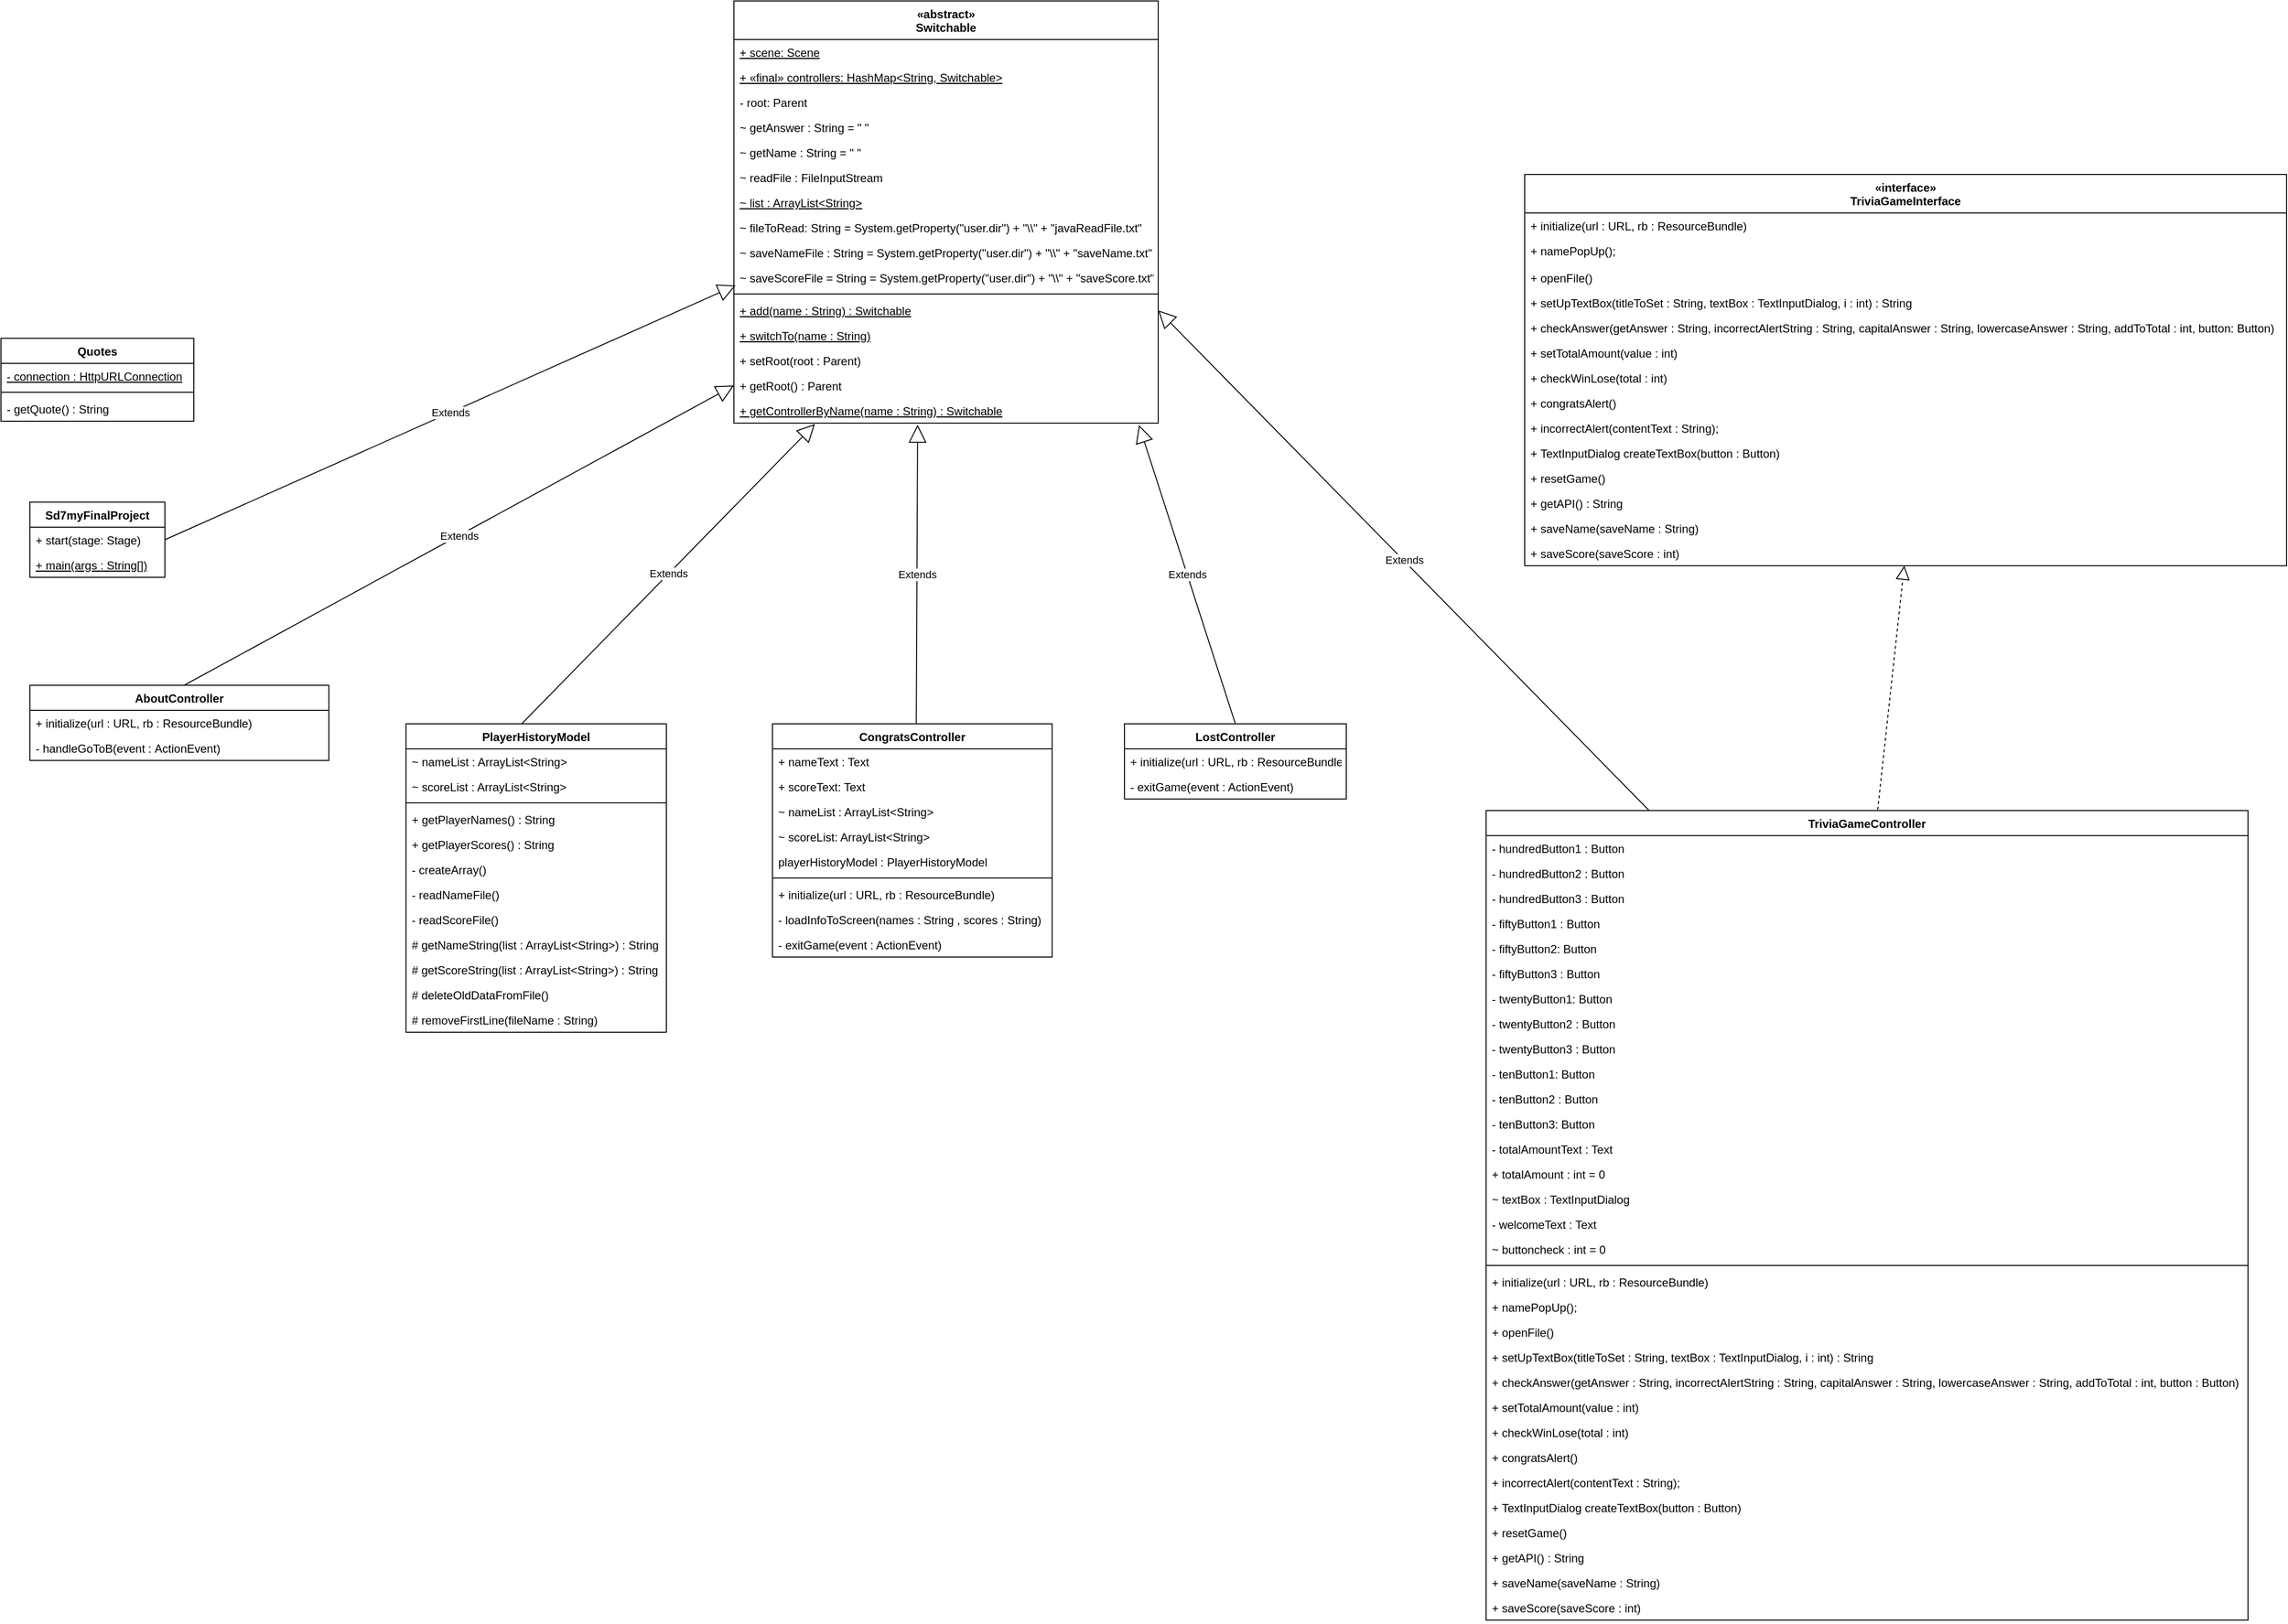 <mxfile version="14.0.1" type="github">
  <diagram id="gQvXxVn0NNRnsmSeAjaD" name="Page-1">
    <mxGraphModel dx="1108" dy="583" grid="1" gridSize="10" guides="1" tooltips="1" connect="1" arrows="1" fold="1" page="1" pageScale="1" pageWidth="850" pageHeight="1100" math="0" shadow="0">
      <root>
        <mxCell id="0" />
        <mxCell id="1" parent="0" />
        <mxCell id="W3TxLNWomMBkSXG4hjIm-2" value="«abstract»&#xa;Switchable" style="swimlane;fontStyle=1;align=center;verticalAlign=top;childLayout=stackLayout;horizontal=1;startSize=40;horizontalStack=0;resizeParent=1;resizeParentMax=0;resizeLast=0;collapsible=1;marginBottom=0;" parent="1" vertex="1">
          <mxGeometry x="870" y="90" width="440" height="438" as="geometry" />
        </mxCell>
        <mxCell id="W3TxLNWomMBkSXG4hjIm-3" value="+ scene: Scene" style="text;strokeColor=none;fillColor=none;align=left;verticalAlign=top;spacingLeft=4;spacingRight=4;overflow=hidden;rotatable=0;points=[[0,0.5],[1,0.5]];portConstraint=eastwest;fontStyle=4" parent="W3TxLNWomMBkSXG4hjIm-2" vertex="1">
          <mxGeometry y="40" width="440" height="26" as="geometry" />
        </mxCell>
        <mxCell id="W3TxLNWomMBkSXG4hjIm-6" value="+ «final» controllers: HashMap&lt;String, Switchable&gt;" style="text;strokeColor=none;fillColor=none;align=left;verticalAlign=top;spacingLeft=4;spacingRight=4;overflow=hidden;rotatable=0;points=[[0,0.5],[1,0.5]];portConstraint=eastwest;fontStyle=4" parent="W3TxLNWomMBkSXG4hjIm-2" vertex="1">
          <mxGeometry y="66" width="440" height="26" as="geometry" />
        </mxCell>
        <mxCell id="W3TxLNWomMBkSXG4hjIm-7" value="- root: Parent" style="text;strokeColor=none;fillColor=none;align=left;verticalAlign=top;spacingLeft=4;spacingRight=4;overflow=hidden;rotatable=0;points=[[0,0.5],[1,0.5]];portConstraint=eastwest;" parent="W3TxLNWomMBkSXG4hjIm-2" vertex="1">
          <mxGeometry y="92" width="440" height="26" as="geometry" />
        </mxCell>
        <mxCell id="W3TxLNWomMBkSXG4hjIm-8" value="~ getAnswer : String = &quot; &quot;" style="text;strokeColor=none;fillColor=none;align=left;verticalAlign=top;spacingLeft=4;spacingRight=4;overflow=hidden;rotatable=0;points=[[0,0.5],[1,0.5]];portConstraint=eastwest;" parent="W3TxLNWomMBkSXG4hjIm-2" vertex="1">
          <mxGeometry y="118" width="440" height="26" as="geometry" />
        </mxCell>
        <mxCell id="W3TxLNWomMBkSXG4hjIm-9" value="~ getName : String = &quot; &quot;" style="text;strokeColor=none;fillColor=none;align=left;verticalAlign=top;spacingLeft=4;spacingRight=4;overflow=hidden;rotatable=0;points=[[0,0.5],[1,0.5]];portConstraint=eastwest;" parent="W3TxLNWomMBkSXG4hjIm-2" vertex="1">
          <mxGeometry y="144" width="440" height="26" as="geometry" />
        </mxCell>
        <mxCell id="W3TxLNWomMBkSXG4hjIm-10" value="~ readFile : FileInputStream" style="text;strokeColor=none;fillColor=none;align=left;verticalAlign=top;spacingLeft=4;spacingRight=4;overflow=hidden;rotatable=0;points=[[0,0.5],[1,0.5]];portConstraint=eastwest;" parent="W3TxLNWomMBkSXG4hjIm-2" vertex="1">
          <mxGeometry y="170" width="440" height="26" as="geometry" />
        </mxCell>
        <mxCell id="W3TxLNWomMBkSXG4hjIm-11" value="~ list : ArrayList&lt;String&gt;" style="text;strokeColor=none;fillColor=none;align=left;verticalAlign=top;spacingLeft=4;spacingRight=4;overflow=hidden;rotatable=0;points=[[0,0.5],[1,0.5]];portConstraint=eastwest;fontStyle=4" parent="W3TxLNWomMBkSXG4hjIm-2" vertex="1">
          <mxGeometry y="196" width="440" height="26" as="geometry" />
        </mxCell>
        <mxCell id="W3TxLNWomMBkSXG4hjIm-12" value="~ fileToRead: String = System.getProperty(&quot;user.dir&quot;) + &quot;\\&quot; + &quot;javaReadFile.txt&quot;" style="text;strokeColor=none;fillColor=none;align=left;verticalAlign=top;spacingLeft=4;spacingRight=4;overflow=hidden;rotatable=0;points=[[0,0.5],[1,0.5]];portConstraint=eastwest;" parent="W3TxLNWomMBkSXG4hjIm-2" vertex="1">
          <mxGeometry y="222" width="440" height="26" as="geometry" />
        </mxCell>
        <mxCell id="W3TxLNWomMBkSXG4hjIm-13" value="~ saveNameFile : String = System.getProperty(&quot;user.dir&quot;) + &quot;\\&quot; + &quot;saveName.txt&quot;" style="text;strokeColor=none;fillColor=none;align=left;verticalAlign=top;spacingLeft=4;spacingRight=4;overflow=hidden;rotatable=0;points=[[0,0.5],[1,0.5]];portConstraint=eastwest;" parent="W3TxLNWomMBkSXG4hjIm-2" vertex="1">
          <mxGeometry y="248" width="440" height="26" as="geometry" />
        </mxCell>
        <mxCell id="W3TxLNWomMBkSXG4hjIm-14" value="~ saveScoreFile = String = System.getProperty(&quot;user.dir&quot;) + &quot;\\&quot; + &quot;saveScore.txt&quot;;" style="text;strokeColor=none;fillColor=none;align=left;verticalAlign=top;spacingLeft=4;spacingRight=4;overflow=hidden;rotatable=0;points=[[0,0.5],[1,0.5]];portConstraint=eastwest;" parent="W3TxLNWomMBkSXG4hjIm-2" vertex="1">
          <mxGeometry y="274" width="440" height="26" as="geometry" />
        </mxCell>
        <mxCell id="W3TxLNWomMBkSXG4hjIm-4" value="" style="line;strokeWidth=1;fillColor=none;align=left;verticalAlign=middle;spacingTop=-1;spacingLeft=3;spacingRight=3;rotatable=0;labelPosition=right;points=[];portConstraint=eastwest;" parent="W3TxLNWomMBkSXG4hjIm-2" vertex="1">
          <mxGeometry y="300" width="440" height="8" as="geometry" />
        </mxCell>
        <mxCell id="W3TxLNWomMBkSXG4hjIm-5" value="+ add(name : String) : Switchable" style="text;strokeColor=none;fillColor=none;align=left;verticalAlign=top;spacingLeft=4;spacingRight=4;overflow=hidden;rotatable=0;points=[[0,0.5],[1,0.5]];portConstraint=eastwest;fontStyle=4" parent="W3TxLNWomMBkSXG4hjIm-2" vertex="1">
          <mxGeometry y="308" width="440" height="26" as="geometry" />
        </mxCell>
        <mxCell id="Ama2jXLuvbdr1ns14wdT-2" value="+ switchTo(name : String)" style="text;strokeColor=none;fillColor=none;align=left;verticalAlign=top;spacingLeft=4;spacingRight=4;overflow=hidden;rotatable=0;points=[[0,0.5],[1,0.5]];portConstraint=eastwest;fontStyle=4" parent="W3TxLNWomMBkSXG4hjIm-2" vertex="1">
          <mxGeometry y="334" width="440" height="26" as="geometry" />
        </mxCell>
        <mxCell id="Ama2jXLuvbdr1ns14wdT-3" value="+ setRoot(root : Parent)" style="text;strokeColor=none;fillColor=none;align=left;verticalAlign=top;spacingLeft=4;spacingRight=4;overflow=hidden;rotatable=0;points=[[0,0.5],[1,0.5]];portConstraint=eastwest;" parent="W3TxLNWomMBkSXG4hjIm-2" vertex="1">
          <mxGeometry y="360" width="440" height="26" as="geometry" />
        </mxCell>
        <mxCell id="Ama2jXLuvbdr1ns14wdT-4" value="+ getRoot() : Parent" style="text;strokeColor=none;fillColor=none;align=left;verticalAlign=top;spacingLeft=4;spacingRight=4;overflow=hidden;rotatable=0;points=[[0,0.5],[1,0.5]];portConstraint=eastwest;" parent="W3TxLNWomMBkSXG4hjIm-2" vertex="1">
          <mxGeometry y="386" width="440" height="26" as="geometry" />
        </mxCell>
        <mxCell id="Ama2jXLuvbdr1ns14wdT-5" value="+ getControllerByName(name : String) : Switchable" style="text;strokeColor=none;fillColor=none;align=left;verticalAlign=top;spacingLeft=4;spacingRight=4;overflow=hidden;rotatable=0;points=[[0,0.5],[1,0.5]];portConstraint=eastwest;fontStyle=4" parent="W3TxLNWomMBkSXG4hjIm-2" vertex="1">
          <mxGeometry y="412" width="440" height="26" as="geometry" />
        </mxCell>
        <mxCell id="Ama2jXLuvbdr1ns14wdT-11" value="PlayerHistoryModel" style="swimlane;fontStyle=1;align=center;verticalAlign=top;childLayout=stackLayout;horizontal=1;startSize=26;horizontalStack=0;resizeParent=1;resizeParentMax=0;resizeLast=0;collapsible=1;marginBottom=0;" parent="1" vertex="1">
          <mxGeometry x="530" y="840" width="270" height="320" as="geometry" />
        </mxCell>
        <mxCell id="Ama2jXLuvbdr1ns14wdT-12" value="~ nameList : ArrayList&lt;String&gt;" style="text;strokeColor=none;fillColor=none;align=left;verticalAlign=top;spacingLeft=4;spacingRight=4;overflow=hidden;rotatable=0;points=[[0,0.5],[1,0.5]];portConstraint=eastwest;" parent="Ama2jXLuvbdr1ns14wdT-11" vertex="1">
          <mxGeometry y="26" width="270" height="26" as="geometry" />
        </mxCell>
        <mxCell id="Ama2jXLuvbdr1ns14wdT-56" value="~ scoreList : ArrayList&lt;String&gt;" style="text;strokeColor=none;fillColor=none;align=left;verticalAlign=top;spacingLeft=4;spacingRight=4;overflow=hidden;rotatable=0;points=[[0,0.5],[1,0.5]];portConstraint=eastwest;" parent="Ama2jXLuvbdr1ns14wdT-11" vertex="1">
          <mxGeometry y="52" width="270" height="26" as="geometry" />
        </mxCell>
        <mxCell id="Ama2jXLuvbdr1ns14wdT-13" value="" style="line;strokeWidth=1;fillColor=none;align=left;verticalAlign=middle;spacingTop=-1;spacingLeft=3;spacingRight=3;rotatable=0;labelPosition=right;points=[];portConstraint=eastwest;" parent="Ama2jXLuvbdr1ns14wdT-11" vertex="1">
          <mxGeometry y="78" width="270" height="8" as="geometry" />
        </mxCell>
        <mxCell id="Ama2jXLuvbdr1ns14wdT-14" value="+ getPlayerNames() : String" style="text;strokeColor=none;fillColor=none;align=left;verticalAlign=top;spacingLeft=4;spacingRight=4;overflow=hidden;rotatable=0;points=[[0,0.5],[1,0.5]];portConstraint=eastwest;" parent="Ama2jXLuvbdr1ns14wdT-11" vertex="1">
          <mxGeometry y="86" width="270" height="26" as="geometry" />
        </mxCell>
        <mxCell id="Ama2jXLuvbdr1ns14wdT-57" value="+ getPlayerScores() : String" style="text;strokeColor=none;fillColor=none;align=left;verticalAlign=top;spacingLeft=4;spacingRight=4;overflow=hidden;rotatable=0;points=[[0,0.5],[1,0.5]];portConstraint=eastwest;" parent="Ama2jXLuvbdr1ns14wdT-11" vertex="1">
          <mxGeometry y="112" width="270" height="26" as="geometry" />
        </mxCell>
        <mxCell id="Ama2jXLuvbdr1ns14wdT-58" value="- createArray()" style="text;strokeColor=none;fillColor=none;align=left;verticalAlign=top;spacingLeft=4;spacingRight=4;overflow=hidden;rotatable=0;points=[[0,0.5],[1,0.5]];portConstraint=eastwest;" parent="Ama2jXLuvbdr1ns14wdT-11" vertex="1">
          <mxGeometry y="138" width="270" height="26" as="geometry" />
        </mxCell>
        <mxCell id="Ama2jXLuvbdr1ns14wdT-59" value="- readNameFile()" style="text;strokeColor=none;fillColor=none;align=left;verticalAlign=top;spacingLeft=4;spacingRight=4;overflow=hidden;rotatable=0;points=[[0,0.5],[1,0.5]];portConstraint=eastwest;" parent="Ama2jXLuvbdr1ns14wdT-11" vertex="1">
          <mxGeometry y="164" width="270" height="26" as="geometry" />
        </mxCell>
        <mxCell id="Ama2jXLuvbdr1ns14wdT-60" value="- readScoreFile()" style="text;strokeColor=none;fillColor=none;align=left;verticalAlign=top;spacingLeft=4;spacingRight=4;overflow=hidden;rotatable=0;points=[[0,0.5],[1,0.5]];portConstraint=eastwest;" parent="Ama2jXLuvbdr1ns14wdT-11" vertex="1">
          <mxGeometry y="190" width="270" height="26" as="geometry" />
        </mxCell>
        <mxCell id="Ama2jXLuvbdr1ns14wdT-61" value="# getNameString(list : ArrayList&lt;String&gt;) : String" style="text;strokeColor=none;fillColor=none;align=left;verticalAlign=top;spacingLeft=4;spacingRight=4;overflow=hidden;rotatable=0;points=[[0,0.5],[1,0.5]];portConstraint=eastwest;" parent="Ama2jXLuvbdr1ns14wdT-11" vertex="1">
          <mxGeometry y="216" width="270" height="26" as="geometry" />
        </mxCell>
        <mxCell id="Ama2jXLuvbdr1ns14wdT-62" value="# getScoreString(list : ArrayList&lt;String&gt;) : String" style="text;strokeColor=none;fillColor=none;align=left;verticalAlign=top;spacingLeft=4;spacingRight=4;overflow=hidden;rotatable=0;points=[[0,0.5],[1,0.5]];portConstraint=eastwest;" parent="Ama2jXLuvbdr1ns14wdT-11" vertex="1">
          <mxGeometry y="242" width="270" height="26" as="geometry" />
        </mxCell>
        <mxCell id="Ama2jXLuvbdr1ns14wdT-63" value="# deleteOldDataFromFile()" style="text;strokeColor=none;fillColor=none;align=left;verticalAlign=top;spacingLeft=4;spacingRight=4;overflow=hidden;rotatable=0;points=[[0,0.5],[1,0.5]];portConstraint=eastwest;" parent="Ama2jXLuvbdr1ns14wdT-11" vertex="1">
          <mxGeometry y="268" width="270" height="26" as="geometry" />
        </mxCell>
        <mxCell id="Ama2jXLuvbdr1ns14wdT-64" value="# removeFirstLine(fileName : String)" style="text;strokeColor=none;fillColor=none;align=left;verticalAlign=top;spacingLeft=4;spacingRight=4;overflow=hidden;rotatable=0;points=[[0,0.5],[1,0.5]];portConstraint=eastwest;" parent="Ama2jXLuvbdr1ns14wdT-11" vertex="1">
          <mxGeometry y="294" width="270" height="26" as="geometry" />
        </mxCell>
        <mxCell id="Ama2jXLuvbdr1ns14wdT-15" value="CongratsController" style="swimlane;fontStyle=1;align=center;verticalAlign=top;childLayout=stackLayout;horizontal=1;startSize=26;horizontalStack=0;resizeParent=1;resizeParentMax=0;resizeLast=0;collapsible=1;marginBottom=0;" parent="1" vertex="1">
          <mxGeometry x="910" y="840" width="290" height="242" as="geometry" />
        </mxCell>
        <mxCell id="Ama2jXLuvbdr1ns14wdT-16" value="+ nameText : Text" style="text;strokeColor=none;fillColor=none;align=left;verticalAlign=top;spacingLeft=4;spacingRight=4;overflow=hidden;rotatable=0;points=[[0,0.5],[1,0.5]];portConstraint=eastwest;" parent="Ama2jXLuvbdr1ns14wdT-15" vertex="1">
          <mxGeometry y="26" width="290" height="26" as="geometry" />
        </mxCell>
        <mxCell id="Ama2jXLuvbdr1ns14wdT-66" value="+ scoreText: Text" style="text;strokeColor=none;fillColor=none;align=left;verticalAlign=top;spacingLeft=4;spacingRight=4;overflow=hidden;rotatable=0;points=[[0,0.5],[1,0.5]];portConstraint=eastwest;" parent="Ama2jXLuvbdr1ns14wdT-15" vertex="1">
          <mxGeometry y="52" width="290" height="26" as="geometry" />
        </mxCell>
        <mxCell id="Ama2jXLuvbdr1ns14wdT-67" value="~ nameList : ArrayList&lt;String&gt;" style="text;strokeColor=none;fillColor=none;align=left;verticalAlign=top;spacingLeft=4;spacingRight=4;overflow=hidden;rotatable=0;points=[[0,0.5],[1,0.5]];portConstraint=eastwest;" parent="Ama2jXLuvbdr1ns14wdT-15" vertex="1">
          <mxGeometry y="78" width="290" height="26" as="geometry" />
        </mxCell>
        <mxCell id="Ama2jXLuvbdr1ns14wdT-68" value="~ scoreList: ArrayList&lt;String&gt;" style="text;strokeColor=none;fillColor=none;align=left;verticalAlign=top;spacingLeft=4;spacingRight=4;overflow=hidden;rotatable=0;points=[[0,0.5],[1,0.5]];portConstraint=eastwest;" parent="Ama2jXLuvbdr1ns14wdT-15" vertex="1">
          <mxGeometry y="104" width="290" height="26" as="geometry" />
        </mxCell>
        <mxCell id="Ama2jXLuvbdr1ns14wdT-69" value="playerHistoryModel : PlayerHistoryModel " style="text;strokeColor=none;fillColor=none;align=left;verticalAlign=top;spacingLeft=4;spacingRight=4;overflow=hidden;rotatable=0;points=[[0,0.5],[1,0.5]];portConstraint=eastwest;" parent="Ama2jXLuvbdr1ns14wdT-15" vertex="1">
          <mxGeometry y="130" width="290" height="26" as="geometry" />
        </mxCell>
        <mxCell id="Ama2jXLuvbdr1ns14wdT-17" value="" style="line;strokeWidth=1;fillColor=none;align=left;verticalAlign=middle;spacingTop=-1;spacingLeft=3;spacingRight=3;rotatable=0;labelPosition=right;points=[];portConstraint=eastwest;" parent="Ama2jXLuvbdr1ns14wdT-15" vertex="1">
          <mxGeometry y="156" width="290" height="8" as="geometry" />
        </mxCell>
        <mxCell id="Ama2jXLuvbdr1ns14wdT-18" value="+ initialize(url : URL, rb : ResourceBundle)" style="text;strokeColor=none;fillColor=none;align=left;verticalAlign=top;spacingLeft=4;spacingRight=4;overflow=hidden;rotatable=0;points=[[0,0.5],[1,0.5]];portConstraint=eastwest;" parent="Ama2jXLuvbdr1ns14wdT-15" vertex="1">
          <mxGeometry y="164" width="290" height="26" as="geometry" />
        </mxCell>
        <mxCell id="Ama2jXLuvbdr1ns14wdT-70" value="- loadInfoToScreen(names : String , scores : String)" style="text;strokeColor=none;fillColor=none;align=left;verticalAlign=top;spacingLeft=4;spacingRight=4;overflow=hidden;rotatable=0;points=[[0,0.5],[1,0.5]];portConstraint=eastwest;" parent="Ama2jXLuvbdr1ns14wdT-15" vertex="1">
          <mxGeometry y="190" width="290" height="26" as="geometry" />
        </mxCell>
        <mxCell id="Ama2jXLuvbdr1ns14wdT-71" value="- exitGame(event : ActionEvent)" style="text;strokeColor=none;fillColor=none;align=left;verticalAlign=top;spacingLeft=4;spacingRight=4;overflow=hidden;rotatable=0;points=[[0,0.5],[1,0.5]];portConstraint=eastwest;" parent="Ama2jXLuvbdr1ns14wdT-15" vertex="1">
          <mxGeometry y="216" width="290" height="26" as="geometry" />
        </mxCell>
        <mxCell id="Ama2jXLuvbdr1ns14wdT-19" value="LostController" style="swimlane;fontStyle=1;align=center;verticalAlign=top;childLayout=stackLayout;horizontal=1;startSize=26;horizontalStack=0;resizeParent=1;resizeParentMax=0;resizeLast=0;collapsible=1;marginBottom=0;" parent="1" vertex="1">
          <mxGeometry x="1275" y="840" width="230" height="78" as="geometry" />
        </mxCell>
        <mxCell id="Ama2jXLuvbdr1ns14wdT-22" value="+ initialize(url : URL, rb : ResourceBundle)" style="text;strokeColor=none;fillColor=none;align=left;verticalAlign=top;spacingLeft=4;spacingRight=4;overflow=hidden;rotatable=0;points=[[0,0.5],[1,0.5]];portConstraint=eastwest;" parent="Ama2jXLuvbdr1ns14wdT-19" vertex="1">
          <mxGeometry y="26" width="230" height="26" as="geometry" />
        </mxCell>
        <mxCell id="Ama2jXLuvbdr1ns14wdT-72" value="- exitGame(event : ActionEvent)" style="text;strokeColor=none;fillColor=none;align=left;verticalAlign=top;spacingLeft=4;spacingRight=4;overflow=hidden;rotatable=0;points=[[0,0.5],[1,0.5]];portConstraint=eastwest;" parent="Ama2jXLuvbdr1ns14wdT-19" vertex="1">
          <mxGeometry y="52" width="230" height="26" as="geometry" />
        </mxCell>
        <mxCell id="Ama2jXLuvbdr1ns14wdT-23" value="Quotes" style="swimlane;fontStyle=1;align=center;verticalAlign=top;childLayout=stackLayout;horizontal=1;startSize=26;horizontalStack=0;resizeParent=1;resizeParentMax=0;resizeLast=0;collapsible=1;marginBottom=0;" parent="1" vertex="1">
          <mxGeometry x="110" y="440" width="200" height="86" as="geometry" />
        </mxCell>
        <mxCell id="Ama2jXLuvbdr1ns14wdT-24" value="- connection : HttpURLConnection" style="text;strokeColor=none;fillColor=none;align=left;verticalAlign=top;spacingLeft=4;spacingRight=4;overflow=hidden;rotatable=0;points=[[0,0.5],[1,0.5]];portConstraint=eastwest;fontStyle=4" parent="Ama2jXLuvbdr1ns14wdT-23" vertex="1">
          <mxGeometry y="26" width="200" height="26" as="geometry" />
        </mxCell>
        <mxCell id="Ama2jXLuvbdr1ns14wdT-25" value="" style="line;strokeWidth=1;fillColor=none;align=left;verticalAlign=middle;spacingTop=-1;spacingLeft=3;spacingRight=3;rotatable=0;labelPosition=right;points=[];portConstraint=eastwest;" parent="Ama2jXLuvbdr1ns14wdT-23" vertex="1">
          <mxGeometry y="52" width="200" height="8" as="geometry" />
        </mxCell>
        <mxCell id="Ama2jXLuvbdr1ns14wdT-26" value="- getQuote() : String" style="text;strokeColor=none;fillColor=none;align=left;verticalAlign=top;spacingLeft=4;spacingRight=4;overflow=hidden;rotatable=0;points=[[0,0.5],[1,0.5]];portConstraint=eastwest;" parent="Ama2jXLuvbdr1ns14wdT-23" vertex="1">
          <mxGeometry y="60" width="200" height="26" as="geometry" />
        </mxCell>
        <mxCell id="Ama2jXLuvbdr1ns14wdT-31" value="AboutController" style="swimlane;fontStyle=1;align=center;verticalAlign=top;childLayout=stackLayout;horizontal=1;startSize=26;horizontalStack=0;resizeParent=1;resizeParentMax=0;resizeLast=0;collapsible=1;marginBottom=0;" parent="1" vertex="1">
          <mxGeometry x="140" y="800" width="310" height="78" as="geometry" />
        </mxCell>
        <mxCell id="Ama2jXLuvbdr1ns14wdT-34" value="+ initialize(url : URL, rb : ResourceBundle)" style="text;strokeColor=none;fillColor=none;align=left;verticalAlign=top;spacingLeft=4;spacingRight=4;overflow=hidden;rotatable=0;points=[[0,0.5],[1,0.5]];portConstraint=eastwest;" parent="Ama2jXLuvbdr1ns14wdT-31" vertex="1">
          <mxGeometry y="26" width="310" height="26" as="geometry" />
        </mxCell>
        <mxCell id="Ama2jXLuvbdr1ns14wdT-54" value="- handleGoToB(event : ActionEvent)" style="text;strokeColor=none;fillColor=none;align=left;verticalAlign=top;spacingLeft=4;spacingRight=4;overflow=hidden;rotatable=0;points=[[0,0.5],[1,0.5]];portConstraint=eastwest;" parent="Ama2jXLuvbdr1ns14wdT-31" vertex="1">
          <mxGeometry y="52" width="310" height="26" as="geometry" />
        </mxCell>
        <mxCell id="Ama2jXLuvbdr1ns14wdT-35" value="Sd7myFinalProject" style="swimlane;fontStyle=1;align=center;verticalAlign=top;childLayout=stackLayout;horizontal=1;startSize=26;horizontalStack=0;resizeParent=1;resizeParentMax=0;resizeLast=0;collapsible=1;marginBottom=0;" parent="1" vertex="1">
          <mxGeometry x="140" y="610" width="140" height="78" as="geometry" />
        </mxCell>
        <mxCell id="Ama2jXLuvbdr1ns14wdT-38" value="+ start(stage: Stage)" style="text;strokeColor=none;fillColor=none;align=left;verticalAlign=top;spacingLeft=4;spacingRight=4;overflow=hidden;rotatable=0;points=[[0,0.5],[1,0.5]];portConstraint=eastwest;" parent="Ama2jXLuvbdr1ns14wdT-35" vertex="1">
          <mxGeometry y="26" width="140" height="26" as="geometry" />
        </mxCell>
        <mxCell id="Ama2jXLuvbdr1ns14wdT-53" value="+ main(args : String[])" style="text;strokeColor=none;fillColor=none;align=left;verticalAlign=top;spacingLeft=4;spacingRight=4;overflow=hidden;rotatable=0;points=[[0,0.5],[1,0.5]];portConstraint=eastwest;fontStyle=4" parent="Ama2jXLuvbdr1ns14wdT-35" vertex="1">
          <mxGeometry y="52" width="140" height="26" as="geometry" />
        </mxCell>
        <mxCell id="Ama2jXLuvbdr1ns14wdT-92" value="«interface»&#xa;TriviaGameInterface" style="swimlane;fontStyle=1;align=center;verticalAlign=top;childLayout=stackLayout;horizontal=1;startSize=40;horizontalStack=0;resizeParent=1;resizeParentMax=0;resizeLast=0;collapsible=1;marginBottom=0;" parent="1" vertex="1">
          <mxGeometry x="1690" y="270" width="790" height="406" as="geometry" />
        </mxCell>
        <mxCell id="Ama2jXLuvbdr1ns14wdT-93" value="+ initialize(url : URL, rb : ResourceBundle)" style="text;strokeColor=none;fillColor=none;align=left;verticalAlign=top;spacingLeft=4;spacingRight=4;overflow=hidden;rotatable=0;points=[[0,0.5],[1,0.5]];portConstraint=eastwest;" parent="Ama2jXLuvbdr1ns14wdT-92" vertex="1">
          <mxGeometry y="40" width="790" height="26" as="geometry" />
        </mxCell>
        <mxCell id="Ama2jXLuvbdr1ns14wdT-94" value="+ namePopUp();" style="text;strokeColor=none;fillColor=none;align=left;verticalAlign=top;spacingLeft=4;spacingRight=4;overflow=hidden;rotatable=0;points=[[0,0.5],[1,0.5]];portConstraint=eastwest;" parent="Ama2jXLuvbdr1ns14wdT-92" vertex="1">
          <mxGeometry y="66" width="790" height="28" as="geometry" />
        </mxCell>
        <mxCell id="Ama2jXLuvbdr1ns14wdT-95" value="+ openFile()" style="text;strokeColor=none;fillColor=none;align=left;verticalAlign=top;spacingLeft=4;spacingRight=4;overflow=hidden;rotatable=0;points=[[0,0.5],[1,0.5]];portConstraint=eastwest;" parent="Ama2jXLuvbdr1ns14wdT-92" vertex="1">
          <mxGeometry y="94" width="790" height="26" as="geometry" />
        </mxCell>
        <mxCell id="Ama2jXLuvbdr1ns14wdT-96" value="+ setUpTextBox(titleToSet : String, textBox : TextInputDialog, i : int) : String" style="text;strokeColor=none;fillColor=none;align=left;verticalAlign=top;spacingLeft=4;spacingRight=4;overflow=hidden;rotatable=0;points=[[0,0.5],[1,0.5]];portConstraint=eastwest;" parent="Ama2jXLuvbdr1ns14wdT-92" vertex="1">
          <mxGeometry y="120" width="790" height="26" as="geometry" />
        </mxCell>
        <mxCell id="Ama2jXLuvbdr1ns14wdT-97" value="+ checkAnswer(getAnswer : String, incorrectAlertString : String, capitalAnswer : String, lowercaseAnswer : String, addToTotal : int, button: Button)" style="text;strokeColor=none;fillColor=none;align=left;verticalAlign=top;spacingLeft=4;spacingRight=4;overflow=hidden;rotatable=0;points=[[0,0.5],[1,0.5]];portConstraint=eastwest;" parent="Ama2jXLuvbdr1ns14wdT-92" vertex="1">
          <mxGeometry y="146" width="790" height="26" as="geometry" />
        </mxCell>
        <mxCell id="Ama2jXLuvbdr1ns14wdT-98" value="+ setTotalAmount(value : int)" style="text;strokeColor=none;fillColor=none;align=left;verticalAlign=top;spacingLeft=4;spacingRight=4;overflow=hidden;rotatable=0;points=[[0,0.5],[1,0.5]];portConstraint=eastwest;" parent="Ama2jXLuvbdr1ns14wdT-92" vertex="1">
          <mxGeometry y="172" width="790" height="26" as="geometry" />
        </mxCell>
        <mxCell id="Ama2jXLuvbdr1ns14wdT-99" value="+ checkWinLose(total : int)" style="text;strokeColor=none;fillColor=none;align=left;verticalAlign=top;spacingLeft=4;spacingRight=4;overflow=hidden;rotatable=0;points=[[0,0.5],[1,0.5]];portConstraint=eastwest;" parent="Ama2jXLuvbdr1ns14wdT-92" vertex="1">
          <mxGeometry y="198" width="790" height="26" as="geometry" />
        </mxCell>
        <mxCell id="Ama2jXLuvbdr1ns14wdT-100" value="+ congratsAlert()" style="text;strokeColor=none;fillColor=none;align=left;verticalAlign=top;spacingLeft=4;spacingRight=4;overflow=hidden;rotatable=0;points=[[0,0.5],[1,0.5]];portConstraint=eastwest;" parent="Ama2jXLuvbdr1ns14wdT-92" vertex="1">
          <mxGeometry y="224" width="790" height="26" as="geometry" />
        </mxCell>
        <mxCell id="Ama2jXLuvbdr1ns14wdT-101" value="+ incorrectAlert(contentText : String);" style="text;strokeColor=none;fillColor=none;align=left;verticalAlign=top;spacingLeft=4;spacingRight=4;overflow=hidden;rotatable=0;points=[[0,0.5],[1,0.5]];portConstraint=eastwest;" parent="Ama2jXLuvbdr1ns14wdT-92" vertex="1">
          <mxGeometry y="250" width="790" height="26" as="geometry" />
        </mxCell>
        <mxCell id="Ama2jXLuvbdr1ns14wdT-102" value="+ TextInputDialog createTextBox(button : Button)" style="text;strokeColor=none;fillColor=none;align=left;verticalAlign=top;spacingLeft=4;spacingRight=4;overflow=hidden;rotatable=0;points=[[0,0.5],[1,0.5]];portConstraint=eastwest;" parent="Ama2jXLuvbdr1ns14wdT-92" vertex="1">
          <mxGeometry y="276" width="790" height="26" as="geometry" />
        </mxCell>
        <mxCell id="Ama2jXLuvbdr1ns14wdT-103" value="+ resetGame()" style="text;strokeColor=none;fillColor=none;align=left;verticalAlign=top;spacingLeft=4;spacingRight=4;overflow=hidden;rotatable=0;points=[[0,0.5],[1,0.5]];portConstraint=eastwest;" parent="Ama2jXLuvbdr1ns14wdT-92" vertex="1">
          <mxGeometry y="302" width="790" height="26" as="geometry" />
        </mxCell>
        <mxCell id="Ama2jXLuvbdr1ns14wdT-104" value="+ getAPI() : String" style="text;strokeColor=none;fillColor=none;align=left;verticalAlign=top;spacingLeft=4;spacingRight=4;overflow=hidden;rotatable=0;points=[[0,0.5],[1,0.5]];portConstraint=eastwest;" parent="Ama2jXLuvbdr1ns14wdT-92" vertex="1">
          <mxGeometry y="328" width="790" height="26" as="geometry" />
        </mxCell>
        <mxCell id="Ama2jXLuvbdr1ns14wdT-105" value="+ saveName(saveName : String)" style="text;strokeColor=none;fillColor=none;align=left;verticalAlign=top;spacingLeft=4;spacingRight=4;overflow=hidden;rotatable=0;points=[[0,0.5],[1,0.5]];portConstraint=eastwest;" parent="Ama2jXLuvbdr1ns14wdT-92" vertex="1">
          <mxGeometry y="354" width="790" height="26" as="geometry" />
        </mxCell>
        <mxCell id="Ama2jXLuvbdr1ns14wdT-106" value="+ saveScore(saveScore : int)" style="text;strokeColor=none;fillColor=none;align=left;verticalAlign=top;spacingLeft=4;spacingRight=4;overflow=hidden;rotatable=0;points=[[0,0.5],[1,0.5]];portConstraint=eastwest;" parent="Ama2jXLuvbdr1ns14wdT-92" vertex="1">
          <mxGeometry y="380" width="790" height="26" as="geometry" />
        </mxCell>
        <mxCell id="26JXpx6nsNylsn1MKvOH-1" value="TriviaGameController" style="swimlane;fontStyle=1;align=center;verticalAlign=top;childLayout=stackLayout;horizontal=1;startSize=26;horizontalStack=0;resizeParent=1;resizeParentMax=0;resizeLast=0;collapsible=1;marginBottom=0;" parent="1" vertex="1">
          <mxGeometry x="1650" y="930" width="790" height="840" as="geometry" />
        </mxCell>
        <mxCell id="26JXpx6nsNylsn1MKvOH-2" value="- hundredButton1 : Button" style="text;strokeColor=none;fillColor=none;align=left;verticalAlign=top;spacingLeft=4;spacingRight=4;overflow=hidden;rotatable=0;points=[[0,0.5],[1,0.5]];portConstraint=eastwest;" parent="26JXpx6nsNylsn1MKvOH-1" vertex="1">
          <mxGeometry y="26" width="790" height="26" as="geometry" />
        </mxCell>
        <mxCell id="26JXpx6nsNylsn1MKvOH-19" value="- hundredButton2 : Button" style="text;strokeColor=none;fillColor=none;align=left;verticalAlign=top;spacingLeft=4;spacingRight=4;overflow=hidden;rotatable=0;points=[[0,0.5],[1,0.5]];portConstraint=eastwest;" parent="26JXpx6nsNylsn1MKvOH-1" vertex="1">
          <mxGeometry y="52" width="790" height="26" as="geometry" />
        </mxCell>
        <mxCell id="26JXpx6nsNylsn1MKvOH-20" value="- hundredButton3 : Button" style="text;strokeColor=none;fillColor=none;align=left;verticalAlign=top;spacingLeft=4;spacingRight=4;overflow=hidden;rotatable=0;points=[[0,0.5],[1,0.5]];portConstraint=eastwest;" parent="26JXpx6nsNylsn1MKvOH-1" vertex="1">
          <mxGeometry y="78" width="790" height="26" as="geometry" />
        </mxCell>
        <mxCell id="26JXpx6nsNylsn1MKvOH-21" value="- fiftyButton1 : Button" style="text;strokeColor=none;fillColor=none;align=left;verticalAlign=top;spacingLeft=4;spacingRight=4;overflow=hidden;rotatable=0;points=[[0,0.5],[1,0.5]];portConstraint=eastwest;" parent="26JXpx6nsNylsn1MKvOH-1" vertex="1">
          <mxGeometry y="104" width="790" height="26" as="geometry" />
        </mxCell>
        <mxCell id="26JXpx6nsNylsn1MKvOH-22" value="- fiftyButton2: Button" style="text;strokeColor=none;fillColor=none;align=left;verticalAlign=top;spacingLeft=4;spacingRight=4;overflow=hidden;rotatable=0;points=[[0,0.5],[1,0.5]];portConstraint=eastwest;" parent="26JXpx6nsNylsn1MKvOH-1" vertex="1">
          <mxGeometry y="130" width="790" height="26" as="geometry" />
        </mxCell>
        <mxCell id="26JXpx6nsNylsn1MKvOH-23" value="- fiftyButton3 : Button" style="text;strokeColor=none;fillColor=none;align=left;verticalAlign=top;spacingLeft=4;spacingRight=4;overflow=hidden;rotatable=0;points=[[0,0.5],[1,0.5]];portConstraint=eastwest;" parent="26JXpx6nsNylsn1MKvOH-1" vertex="1">
          <mxGeometry y="156" width="790" height="26" as="geometry" />
        </mxCell>
        <mxCell id="26JXpx6nsNylsn1MKvOH-24" value="- twentyButton1: Button" style="text;strokeColor=none;fillColor=none;align=left;verticalAlign=top;spacingLeft=4;spacingRight=4;overflow=hidden;rotatable=0;points=[[0,0.5],[1,0.5]];portConstraint=eastwest;" parent="26JXpx6nsNylsn1MKvOH-1" vertex="1">
          <mxGeometry y="182" width="790" height="26" as="geometry" />
        </mxCell>
        <mxCell id="26JXpx6nsNylsn1MKvOH-25" value="- twentyButton2 : Button" style="text;strokeColor=none;fillColor=none;align=left;verticalAlign=top;spacingLeft=4;spacingRight=4;overflow=hidden;rotatable=0;points=[[0,0.5],[1,0.5]];portConstraint=eastwest;" parent="26JXpx6nsNylsn1MKvOH-1" vertex="1">
          <mxGeometry y="208" width="790" height="26" as="geometry" />
        </mxCell>
        <mxCell id="26JXpx6nsNylsn1MKvOH-26" value="- twentyButton3 : Button" style="text;strokeColor=none;fillColor=none;align=left;verticalAlign=top;spacingLeft=4;spacingRight=4;overflow=hidden;rotatable=0;points=[[0,0.5],[1,0.5]];portConstraint=eastwest;" parent="26JXpx6nsNylsn1MKvOH-1" vertex="1">
          <mxGeometry y="234" width="790" height="26" as="geometry" />
        </mxCell>
        <mxCell id="26JXpx6nsNylsn1MKvOH-27" value="- tenButton1: Button" style="text;strokeColor=none;fillColor=none;align=left;verticalAlign=top;spacingLeft=4;spacingRight=4;overflow=hidden;rotatable=0;points=[[0,0.5],[1,0.5]];portConstraint=eastwest;" parent="26JXpx6nsNylsn1MKvOH-1" vertex="1">
          <mxGeometry y="260" width="790" height="26" as="geometry" />
        </mxCell>
        <mxCell id="26JXpx6nsNylsn1MKvOH-28" value="- tenButton2 : Button" style="text;strokeColor=none;fillColor=none;align=left;verticalAlign=top;spacingLeft=4;spacingRight=4;overflow=hidden;rotatable=0;points=[[0,0.5],[1,0.5]];portConstraint=eastwest;" parent="26JXpx6nsNylsn1MKvOH-1" vertex="1">
          <mxGeometry y="286" width="790" height="26" as="geometry" />
        </mxCell>
        <mxCell id="26JXpx6nsNylsn1MKvOH-29" value="- tenButton3: Button" style="text;strokeColor=none;fillColor=none;align=left;verticalAlign=top;spacingLeft=4;spacingRight=4;overflow=hidden;rotatable=0;points=[[0,0.5],[1,0.5]];portConstraint=eastwest;" parent="26JXpx6nsNylsn1MKvOH-1" vertex="1">
          <mxGeometry y="312" width="790" height="26" as="geometry" />
        </mxCell>
        <mxCell id="26JXpx6nsNylsn1MKvOH-30" value="- totalAmountText : Text" style="text;strokeColor=none;fillColor=none;align=left;verticalAlign=top;spacingLeft=4;spacingRight=4;overflow=hidden;rotatable=0;points=[[0,0.5],[1,0.5]];portConstraint=eastwest;" parent="26JXpx6nsNylsn1MKvOH-1" vertex="1">
          <mxGeometry y="338" width="790" height="26" as="geometry" />
        </mxCell>
        <mxCell id="26JXpx6nsNylsn1MKvOH-31" value="+ totalAmount : int = 0" style="text;strokeColor=none;fillColor=none;align=left;verticalAlign=top;spacingLeft=4;spacingRight=4;overflow=hidden;rotatable=0;points=[[0,0.5],[1,0.5]];portConstraint=eastwest;" parent="26JXpx6nsNylsn1MKvOH-1" vertex="1">
          <mxGeometry y="364" width="790" height="26" as="geometry" />
        </mxCell>
        <mxCell id="26JXpx6nsNylsn1MKvOH-32" value="~ textBox : TextInputDialog" style="text;strokeColor=none;fillColor=none;align=left;verticalAlign=top;spacingLeft=4;spacingRight=4;overflow=hidden;rotatable=0;points=[[0,0.5],[1,0.5]];portConstraint=eastwest;" parent="26JXpx6nsNylsn1MKvOH-1" vertex="1">
          <mxGeometry y="390" width="790" height="26" as="geometry" />
        </mxCell>
        <mxCell id="26JXpx6nsNylsn1MKvOH-33" value="- welcomeText : Text" style="text;strokeColor=none;fillColor=none;align=left;verticalAlign=top;spacingLeft=4;spacingRight=4;overflow=hidden;rotatable=0;points=[[0,0.5],[1,0.5]];portConstraint=eastwest;" parent="26JXpx6nsNylsn1MKvOH-1" vertex="1">
          <mxGeometry y="416" width="790" height="26" as="geometry" />
        </mxCell>
        <mxCell id="26JXpx6nsNylsn1MKvOH-34" value="~ buttoncheck : int = 0" style="text;strokeColor=none;fillColor=none;align=left;verticalAlign=top;spacingLeft=4;spacingRight=4;overflow=hidden;rotatable=0;points=[[0,0.5],[1,0.5]];portConstraint=eastwest;" parent="26JXpx6nsNylsn1MKvOH-1" vertex="1">
          <mxGeometry y="442" width="790" height="26" as="geometry" />
        </mxCell>
        <mxCell id="26JXpx6nsNylsn1MKvOH-3" value="" style="line;strokeWidth=1;fillColor=none;align=left;verticalAlign=middle;spacingTop=-1;spacingLeft=3;spacingRight=3;rotatable=0;labelPosition=right;points=[];portConstraint=eastwest;" parent="26JXpx6nsNylsn1MKvOH-1" vertex="1">
          <mxGeometry y="468" width="790" height="8" as="geometry" />
        </mxCell>
        <mxCell id="26JXpx6nsNylsn1MKvOH-4" value="+ initialize(url : URL, rb : ResourceBundle)" style="text;strokeColor=none;fillColor=none;align=left;verticalAlign=top;spacingLeft=4;spacingRight=4;overflow=hidden;rotatable=0;points=[[0,0.5],[1,0.5]];portConstraint=eastwest;" parent="26JXpx6nsNylsn1MKvOH-1" vertex="1">
          <mxGeometry y="476" width="790" height="26" as="geometry" />
        </mxCell>
        <mxCell id="26JXpx6nsNylsn1MKvOH-5" value="+ namePopUp();" style="text;strokeColor=none;fillColor=none;align=left;verticalAlign=top;spacingLeft=4;spacingRight=4;overflow=hidden;rotatable=0;points=[[0,0.5],[1,0.5]];portConstraint=eastwest;" parent="26JXpx6nsNylsn1MKvOH-1" vertex="1">
          <mxGeometry y="502" width="790" height="26" as="geometry" />
        </mxCell>
        <mxCell id="26JXpx6nsNylsn1MKvOH-7" value="+ openFile()" style="text;strokeColor=none;fillColor=none;align=left;verticalAlign=top;spacingLeft=4;spacingRight=4;overflow=hidden;rotatable=0;points=[[0,0.5],[1,0.5]];portConstraint=eastwest;" parent="26JXpx6nsNylsn1MKvOH-1" vertex="1">
          <mxGeometry y="528" width="790" height="26" as="geometry" />
        </mxCell>
        <mxCell id="26JXpx6nsNylsn1MKvOH-8" value="+ setUpTextBox(titleToSet : String, textBox : TextInputDialog, i : int) : String" style="text;strokeColor=none;fillColor=none;align=left;verticalAlign=top;spacingLeft=4;spacingRight=4;overflow=hidden;rotatable=0;points=[[0,0.5],[1,0.5]];portConstraint=eastwest;" parent="26JXpx6nsNylsn1MKvOH-1" vertex="1">
          <mxGeometry y="554" width="790" height="26" as="geometry" />
        </mxCell>
        <mxCell id="26JXpx6nsNylsn1MKvOH-9" value="+ checkAnswer(getAnswer : String, incorrectAlertString : String, capitalAnswer : String, lowercaseAnswer : String, addToTotal : int, button : Button)" style="text;strokeColor=none;fillColor=none;align=left;verticalAlign=top;spacingLeft=4;spacingRight=4;overflow=hidden;rotatable=0;points=[[0,0.5],[1,0.5]];portConstraint=eastwest;" parent="26JXpx6nsNylsn1MKvOH-1" vertex="1">
          <mxGeometry y="580" width="790" height="26" as="geometry" />
        </mxCell>
        <mxCell id="26JXpx6nsNylsn1MKvOH-10" value="+ setTotalAmount(value : int)" style="text;strokeColor=none;fillColor=none;align=left;verticalAlign=top;spacingLeft=4;spacingRight=4;overflow=hidden;rotatable=0;points=[[0,0.5],[1,0.5]];portConstraint=eastwest;" parent="26JXpx6nsNylsn1MKvOH-1" vertex="1">
          <mxGeometry y="606" width="790" height="26" as="geometry" />
        </mxCell>
        <mxCell id="26JXpx6nsNylsn1MKvOH-11" value="+ checkWinLose(total : int)" style="text;strokeColor=none;fillColor=none;align=left;verticalAlign=top;spacingLeft=4;spacingRight=4;overflow=hidden;rotatable=0;points=[[0,0.5],[1,0.5]];portConstraint=eastwest;" parent="26JXpx6nsNylsn1MKvOH-1" vertex="1">
          <mxGeometry y="632" width="790" height="26" as="geometry" />
        </mxCell>
        <mxCell id="26JXpx6nsNylsn1MKvOH-12" value="+ congratsAlert()" style="text;strokeColor=none;fillColor=none;align=left;verticalAlign=top;spacingLeft=4;spacingRight=4;overflow=hidden;rotatable=0;points=[[0,0.5],[1,0.5]];portConstraint=eastwest;" parent="26JXpx6nsNylsn1MKvOH-1" vertex="1">
          <mxGeometry y="658" width="790" height="26" as="geometry" />
        </mxCell>
        <mxCell id="26JXpx6nsNylsn1MKvOH-13" value="+ incorrectAlert(contentText : String);" style="text;strokeColor=none;fillColor=none;align=left;verticalAlign=top;spacingLeft=4;spacingRight=4;overflow=hidden;rotatable=0;points=[[0,0.5],[1,0.5]];portConstraint=eastwest;" parent="26JXpx6nsNylsn1MKvOH-1" vertex="1">
          <mxGeometry y="684" width="790" height="26" as="geometry" />
        </mxCell>
        <mxCell id="26JXpx6nsNylsn1MKvOH-14" value="+ TextInputDialog createTextBox(button : Button)" style="text;strokeColor=none;fillColor=none;align=left;verticalAlign=top;spacingLeft=4;spacingRight=4;overflow=hidden;rotatable=0;points=[[0,0.5],[1,0.5]];portConstraint=eastwest;" parent="26JXpx6nsNylsn1MKvOH-1" vertex="1">
          <mxGeometry y="710" width="790" height="26" as="geometry" />
        </mxCell>
        <mxCell id="26JXpx6nsNylsn1MKvOH-15" value="+ resetGame()" style="text;strokeColor=none;fillColor=none;align=left;verticalAlign=top;spacingLeft=4;spacingRight=4;overflow=hidden;rotatable=0;points=[[0,0.5],[1,0.5]];portConstraint=eastwest;" parent="26JXpx6nsNylsn1MKvOH-1" vertex="1">
          <mxGeometry y="736" width="790" height="26" as="geometry" />
        </mxCell>
        <mxCell id="26JXpx6nsNylsn1MKvOH-16" value="+ getAPI() : String" style="text;strokeColor=none;fillColor=none;align=left;verticalAlign=top;spacingLeft=4;spacingRight=4;overflow=hidden;rotatable=0;points=[[0,0.5],[1,0.5]];portConstraint=eastwest;" parent="26JXpx6nsNylsn1MKvOH-1" vertex="1">
          <mxGeometry y="762" width="790" height="26" as="geometry" />
        </mxCell>
        <mxCell id="26JXpx6nsNylsn1MKvOH-17" value="+ saveName(saveName : String)" style="text;strokeColor=none;fillColor=none;align=left;verticalAlign=top;spacingLeft=4;spacingRight=4;overflow=hidden;rotatable=0;points=[[0,0.5],[1,0.5]];portConstraint=eastwest;" parent="26JXpx6nsNylsn1MKvOH-1" vertex="1">
          <mxGeometry y="788" width="790" height="26" as="geometry" />
        </mxCell>
        <mxCell id="26JXpx6nsNylsn1MKvOH-18" value="+ saveScore(saveScore : int)" style="text;strokeColor=none;fillColor=none;align=left;verticalAlign=top;spacingLeft=4;spacingRight=4;overflow=hidden;rotatable=0;points=[[0,0.5],[1,0.5]];portConstraint=eastwest;" parent="26JXpx6nsNylsn1MKvOH-1" vertex="1">
          <mxGeometry y="814" width="790" height="26" as="geometry" />
        </mxCell>
        <mxCell id="x7pHkxvIP9NFeuUJQOHM-3" value="" style="endArrow=block;dashed=1;endFill=0;endSize=12;html=1;exitX=0.514;exitY=-0.001;exitDx=0;exitDy=0;exitPerimeter=0;" edge="1" parent="1" source="26JXpx6nsNylsn1MKvOH-1" target="Ama2jXLuvbdr1ns14wdT-106">
          <mxGeometry width="160" relative="1" as="geometry">
            <mxPoint x="2010" y="838.5" as="sourcePoint" />
            <mxPoint x="2170" y="838.5" as="targetPoint" />
          </mxGeometry>
        </mxCell>
        <mxCell id="x7pHkxvIP9NFeuUJQOHM-4" value="Extends" style="endArrow=block;endSize=16;endFill=0;html=1;exitX=1;exitY=0.5;exitDx=0;exitDy=0;entryX=0.004;entryY=0.815;entryDx=0;entryDy=0;entryPerimeter=0;" edge="1" parent="1" source="Ama2jXLuvbdr1ns14wdT-38" target="W3TxLNWomMBkSXG4hjIm-14">
          <mxGeometry width="160" relative="1" as="geometry">
            <mxPoint x="360" y="590" as="sourcePoint" />
            <mxPoint x="520" y="590" as="targetPoint" />
          </mxGeometry>
        </mxCell>
        <mxCell id="x7pHkxvIP9NFeuUJQOHM-5" value="Extends" style="endArrow=block;endSize=16;endFill=0;html=1;exitX=1;exitY=0.5;exitDx=0;exitDy=0;entryX=0;entryY=0.5;entryDx=0;entryDy=0;" edge="1" parent="1" target="Ama2jXLuvbdr1ns14wdT-4">
          <mxGeometry width="160" relative="1" as="geometry">
            <mxPoint x="300" y="800" as="sourcePoint" />
            <mxPoint x="890.88" y="607.084" as="targetPoint" />
          </mxGeometry>
        </mxCell>
        <mxCell id="x7pHkxvIP9NFeuUJQOHM-6" value="Extends" style="endArrow=block;endSize=16;endFill=0;html=1;exitX=1;exitY=0.5;exitDx=0;exitDy=0;" edge="1" parent="1">
          <mxGeometry width="160" relative="1" as="geometry">
            <mxPoint x="650" y="840" as="sourcePoint" />
            <mxPoint x="954" y="529" as="targetPoint" />
          </mxGeometry>
        </mxCell>
        <mxCell id="x7pHkxvIP9NFeuUJQOHM-7" value="Extends" style="endArrow=block;endSize=16;endFill=0;html=1;exitX=1;exitY=0.5;exitDx=0;exitDy=0;entryX=0.433;entryY=1.067;entryDx=0;entryDy=0;entryPerimeter=0;" edge="1" parent="1" target="Ama2jXLuvbdr1ns14wdT-5">
          <mxGeometry width="160" relative="1" as="geometry">
            <mxPoint x="1059.12" y="840" as="sourcePoint" />
            <mxPoint x="1650" y="647.084" as="targetPoint" />
          </mxGeometry>
        </mxCell>
        <mxCell id="x7pHkxvIP9NFeuUJQOHM-8" value="Extends" style="endArrow=block;endSize=16;endFill=0;html=1;exitX=0.5;exitY=0;exitDx=0;exitDy=0;" edge="1" parent="1" source="Ama2jXLuvbdr1ns14wdT-19">
          <mxGeometry width="160" relative="1" as="geometry">
            <mxPoint x="1430" y="740.26" as="sourcePoint" />
            <mxPoint x="1290" y="530" as="targetPoint" />
          </mxGeometry>
        </mxCell>
        <mxCell id="x7pHkxvIP9NFeuUJQOHM-9" value="Extends" style="endArrow=block;endSize=16;endFill=0;html=1;exitX=0.214;exitY=0;exitDx=0;exitDy=0;exitPerimeter=0;entryX=1;entryY=0.5;entryDx=0;entryDy=0;" edge="1" parent="1" source="26JXpx6nsNylsn1MKvOH-1" target="W3TxLNWomMBkSXG4hjIm-5">
          <mxGeometry width="160" relative="1" as="geometry">
            <mxPoint x="1690" y="790" as="sourcePoint" />
            <mxPoint x="1590" y="480" as="targetPoint" />
          </mxGeometry>
        </mxCell>
      </root>
    </mxGraphModel>
  </diagram>
</mxfile>
